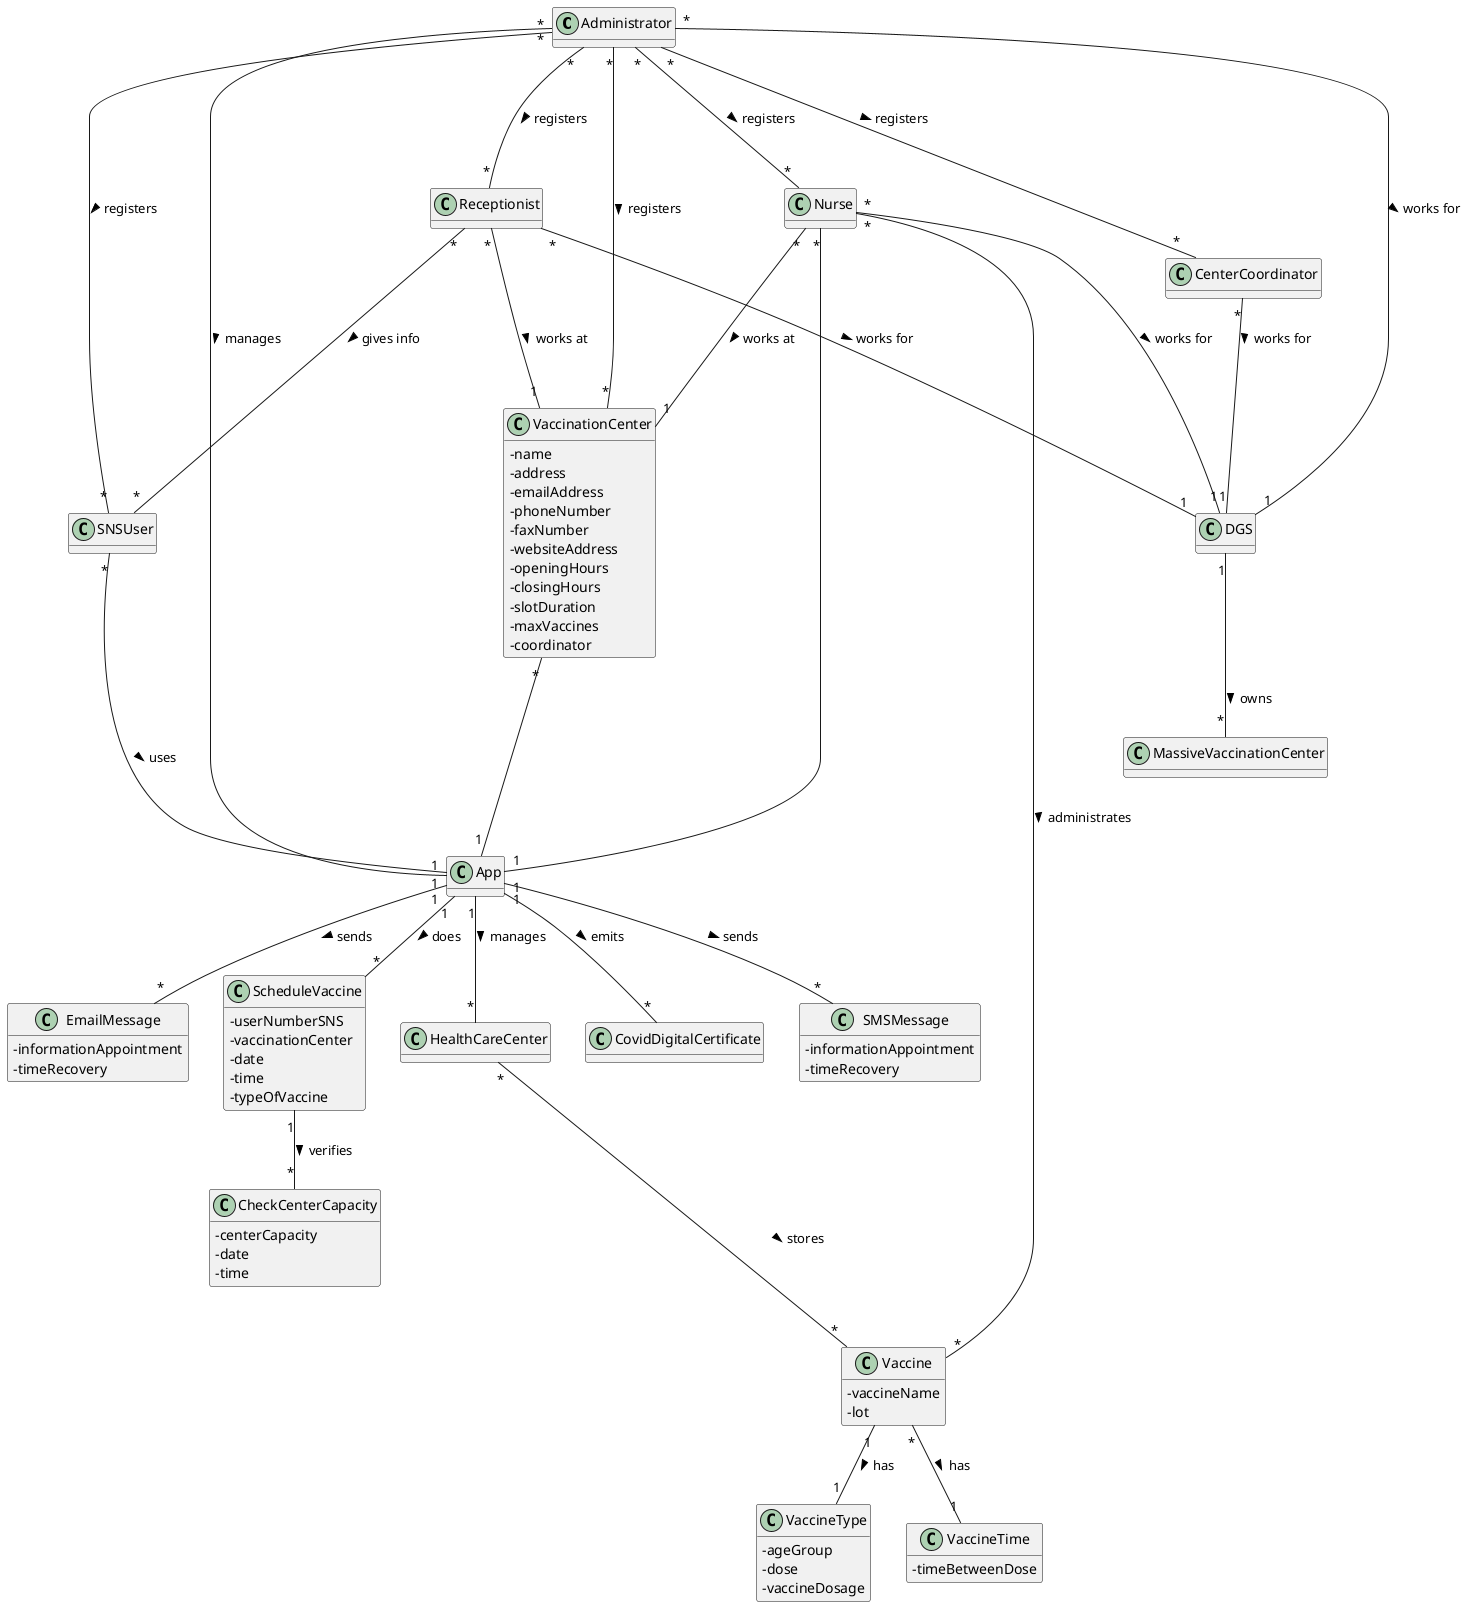 @startuml
skinparam classAttributeIconSize 0
hide methods

class Administrator{
}

class Nurse{
}

class SNSUser{
}

class Receptionist{
}

class CenterCoordinator{
}

class HealthCareCenter {
}

class DGS {
}

class MassiveVaccinationCenter {
}

class CovidDigitalCertificate {
}

class App{
}

class SMSMessage {
- informationAppointment
- timeRecovery
}

class EmailMessage {
- informationAppointment
- timeRecovery
}

class Vaccine {
- vaccineName
- lot
}

class VaccineType {
- ageGroup
- dose
- vaccineDosage
}

class VaccineTime {
- timeBetweenDose
}

class CheckCenterCapacity {
- centerCapacity
- date
- time
}

class ScheduleVaccine {
- userNumberSNS
- vaccinationCenter
- date
- time
- typeOfVaccine
}

class VaccinationCenter {
  - name
  - address
  - emailAddress
  - phoneNumber
  - faxNumber
  - websiteAddress
  - openingHours
  - closingHours
  - slotDuration
  - maxVaccines
  - coordinator
}

Administrator "*"---"*" Nurse : registers >
Administrator "*"---"*" CenterCoordinator : registers >
Administrator "*"---"*" Receptionist : registers >
Administrator "*"---"*" SNSUser : registers >
Administrator "*"---"*" VaccinationCenter : registers >
Administrator "*"---"1" App : manages >
Administrator "*"---"1" DGS : works for >
SNSUser "*"---"1" App : uses >
VaccinationCenter "*"---"1" App
Nurse "*"---"1" App
Nurse "*"---"1" DGS : works for >
Nurse "*"---"*" Vaccine : administrates >
Nurse "*"---"1" VaccinationCenter : works at >
Receptionist "*"---"*" SNSUser : gives info >
Receptionist "*"---"1" VaccinationCenter : works at >
Receptionist "*"---"1" DGS : works for >
CenterCoordinator "*"--"1" DGS : works for >
DGS "1"--"*" MassiveVaccinationCenter : owns >
Vaccine "1"--"1" VaccineType : has >
Vaccine "*"--"1" VaccineTime : has >
App "1"--"*" ScheduleVaccine : does >
App "1"--"*" SMSMessage : sends >
App "1"--"*" HealthCareCenter : manages >
App "1"--"*" CovidDigitalCertificate : emits >
App "1"--"*" EmailMessage : sends >
ScheduleVaccine "1"--"*" CheckCenterCapacity : verifies >
HealthCareCenter "*"---"*" Vaccine : stores >



@endum